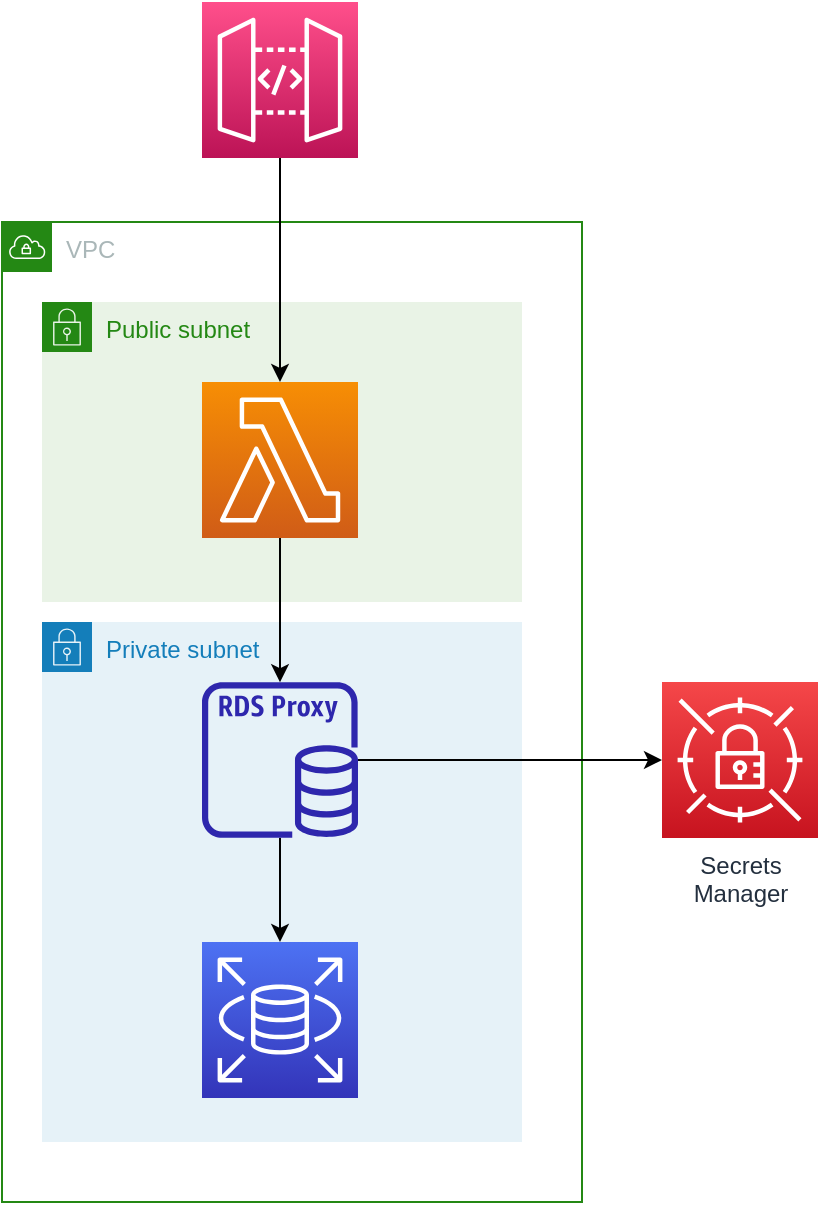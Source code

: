 <mxfile version="15.8.7" type="device"><diagram id="Lh58eIVGuACgfhWMgtbL" name="Page-1"><mxGraphModel dx="1422" dy="865" grid="0" gridSize="10" guides="1" tooltips="1" connect="1" arrows="1" fold="1" page="0" pageScale="1" pageWidth="827" pageHeight="1169" math="0" shadow="0"><root><mxCell id="0"/><mxCell id="1" parent="0"/><mxCell id="iz6iHQaPMJeAFMRye9oo-1" value="VPC" style="points=[[0,0],[0.25,0],[0.5,0],[0.75,0],[1,0],[1,0.25],[1,0.5],[1,0.75],[1,1],[0.75,1],[0.5,1],[0.25,1],[0,1],[0,0.75],[0,0.5],[0,0.25]];outlineConnect=0;gradientColor=none;html=1;whiteSpace=wrap;fontSize=12;fontStyle=0;shape=mxgraph.aws4.group;grIcon=mxgraph.aws4.group_vpc;strokeColor=#248814;fillColor=none;verticalAlign=top;align=left;spacingLeft=30;fontColor=#AAB7B8;dashed=0;" vertex="1" parent="1"><mxGeometry x="200" y="200" width="290" height="490" as="geometry"/></mxCell><mxCell id="iz6iHQaPMJeAFMRye9oo-2" value="Public subnet" style="points=[[0,0],[0.25,0],[0.5,0],[0.75,0],[1,0],[1,0.25],[1,0.5],[1,0.75],[1,1],[0.75,1],[0.5,1],[0.25,1],[0,1],[0,0.75],[0,0.5],[0,0.25]];outlineConnect=0;gradientColor=none;html=1;whiteSpace=wrap;fontSize=12;fontStyle=0;shape=mxgraph.aws4.group;grIcon=mxgraph.aws4.group_security_group;grStroke=0;strokeColor=#248814;fillColor=#E9F3E6;verticalAlign=top;align=left;spacingLeft=30;fontColor=#248814;dashed=0;" vertex="1" parent="1"><mxGeometry x="220" y="240" width="240" height="150" as="geometry"/></mxCell><mxCell id="iz6iHQaPMJeAFMRye9oo-3" value="Private subnet" style="points=[[0,0],[0.25,0],[0.5,0],[0.75,0],[1,0],[1,0.25],[1,0.5],[1,0.75],[1,1],[0.75,1],[0.5,1],[0.25,1],[0,1],[0,0.75],[0,0.5],[0,0.25]];outlineConnect=0;gradientColor=none;html=1;whiteSpace=wrap;fontSize=12;fontStyle=0;shape=mxgraph.aws4.group;grIcon=mxgraph.aws4.group_security_group;grStroke=0;strokeColor=#147EBA;fillColor=#E6F2F8;verticalAlign=top;align=left;spacingLeft=30;fontColor=#147EBA;dashed=0;" vertex="1" parent="1"><mxGeometry x="220" y="400" width="240" height="260" as="geometry"/></mxCell><mxCell id="iz6iHQaPMJeAFMRye9oo-4" value="" style="sketch=0;points=[[0,0,0],[0.25,0,0],[0.5,0,0],[0.75,0,0],[1,0,0],[0,1,0],[0.25,1,0],[0.5,1,0],[0.75,1,0],[1,1,0],[0,0.25,0],[0,0.5,0],[0,0.75,0],[1,0.25,0],[1,0.5,0],[1,0.75,0]];outlineConnect=0;fontColor=#232F3E;gradientColor=#4D72F3;gradientDirection=north;fillColor=#3334B9;strokeColor=#ffffff;dashed=0;verticalLabelPosition=bottom;verticalAlign=top;align=center;html=1;fontSize=12;fontStyle=0;aspect=fixed;shape=mxgraph.aws4.resourceIcon;resIcon=mxgraph.aws4.rds;" vertex="1" parent="1"><mxGeometry x="300" y="560" width="78" height="78" as="geometry"/></mxCell><mxCell id="iz6iHQaPMJeAFMRye9oo-7" style="edgeStyle=orthogonalEdgeStyle;rounded=0;orthogonalLoop=1;jettySize=auto;html=1;entryX=0.5;entryY=0;entryDx=0;entryDy=0;entryPerimeter=0;" edge="1" parent="1" source="iz6iHQaPMJeAFMRye9oo-5" target="iz6iHQaPMJeAFMRye9oo-4"><mxGeometry relative="1" as="geometry"/></mxCell><mxCell id="iz6iHQaPMJeAFMRye9oo-13" style="edgeStyle=orthogonalEdgeStyle;rounded=0;orthogonalLoop=1;jettySize=auto;html=1;" edge="1" parent="1" source="iz6iHQaPMJeAFMRye9oo-5" target="iz6iHQaPMJeAFMRye9oo-12"><mxGeometry relative="1" as="geometry"/></mxCell><mxCell id="iz6iHQaPMJeAFMRye9oo-5" value="" style="sketch=0;outlineConnect=0;fontColor=#232F3E;gradientColor=none;fillColor=#2E27AD;strokeColor=none;dashed=0;verticalLabelPosition=bottom;verticalAlign=top;align=center;html=1;fontSize=12;fontStyle=0;aspect=fixed;pointerEvents=1;shape=mxgraph.aws4.rds_proxy;" vertex="1" parent="1"><mxGeometry x="300" y="430" width="78" height="78" as="geometry"/></mxCell><mxCell id="iz6iHQaPMJeAFMRye9oo-9" style="edgeStyle=orthogonalEdgeStyle;rounded=0;orthogonalLoop=1;jettySize=auto;html=1;" edge="1" parent="1" source="iz6iHQaPMJeAFMRye9oo-8" target="iz6iHQaPMJeAFMRye9oo-5"><mxGeometry relative="1" as="geometry"/></mxCell><mxCell id="iz6iHQaPMJeAFMRye9oo-8" value="" style="sketch=0;points=[[0,0,0],[0.25,0,0],[0.5,0,0],[0.75,0,0],[1,0,0],[0,1,0],[0.25,1,0],[0.5,1,0],[0.75,1,0],[1,1,0],[0,0.25,0],[0,0.5,0],[0,0.75,0],[1,0.25,0],[1,0.5,0],[1,0.75,0]];outlineConnect=0;fontColor=#232F3E;gradientColor=#F78E04;gradientDirection=north;fillColor=#D05C17;strokeColor=#ffffff;dashed=0;verticalLabelPosition=bottom;verticalAlign=top;align=center;html=1;fontSize=12;fontStyle=0;aspect=fixed;shape=mxgraph.aws4.resourceIcon;resIcon=mxgraph.aws4.lambda;" vertex="1" parent="1"><mxGeometry x="300" y="280" width="78" height="78" as="geometry"/></mxCell><mxCell id="iz6iHQaPMJeAFMRye9oo-11" style="edgeStyle=orthogonalEdgeStyle;rounded=0;orthogonalLoop=1;jettySize=auto;html=1;" edge="1" parent="1" source="iz6iHQaPMJeAFMRye9oo-10" target="iz6iHQaPMJeAFMRye9oo-8"><mxGeometry relative="1" as="geometry"/></mxCell><mxCell id="iz6iHQaPMJeAFMRye9oo-10" value="" style="sketch=0;points=[[0,0,0],[0.25,0,0],[0.5,0,0],[0.75,0,0],[1,0,0],[0,1,0],[0.25,1,0],[0.5,1,0],[0.75,1,0],[1,1,0],[0,0.25,0],[0,0.5,0],[0,0.75,0],[1,0.25,0],[1,0.5,0],[1,0.75,0]];outlineConnect=0;fontColor=#232F3E;gradientColor=#FF4F8B;gradientDirection=north;fillColor=#BC1356;strokeColor=#ffffff;dashed=0;verticalLabelPosition=bottom;verticalAlign=top;align=center;html=1;fontSize=12;fontStyle=0;aspect=fixed;shape=mxgraph.aws4.resourceIcon;resIcon=mxgraph.aws4.api_gateway;" vertex="1" parent="1"><mxGeometry x="300" y="90" width="78" height="78" as="geometry"/></mxCell><mxCell id="iz6iHQaPMJeAFMRye9oo-12" value="Secrets&lt;br&gt;Manager" style="sketch=0;points=[[0,0,0],[0.25,0,0],[0.5,0,0],[0.75,0,0],[1,0,0],[0,1,0],[0.25,1,0],[0.5,1,0],[0.75,1,0],[1,1,0],[0,0.25,0],[0,0.5,0],[0,0.75,0],[1,0.25,0],[1,0.5,0],[1,0.75,0]];outlineConnect=0;fontColor=#232F3E;gradientColor=#F54749;gradientDirection=north;fillColor=#C7131F;strokeColor=#ffffff;dashed=0;verticalLabelPosition=bottom;verticalAlign=top;align=center;html=1;fontSize=12;fontStyle=0;aspect=fixed;shape=mxgraph.aws4.resourceIcon;resIcon=mxgraph.aws4.secrets_manager;" vertex="1" parent="1"><mxGeometry x="530" y="430" width="78" height="78" as="geometry"/></mxCell></root></mxGraphModel></diagram></mxfile>